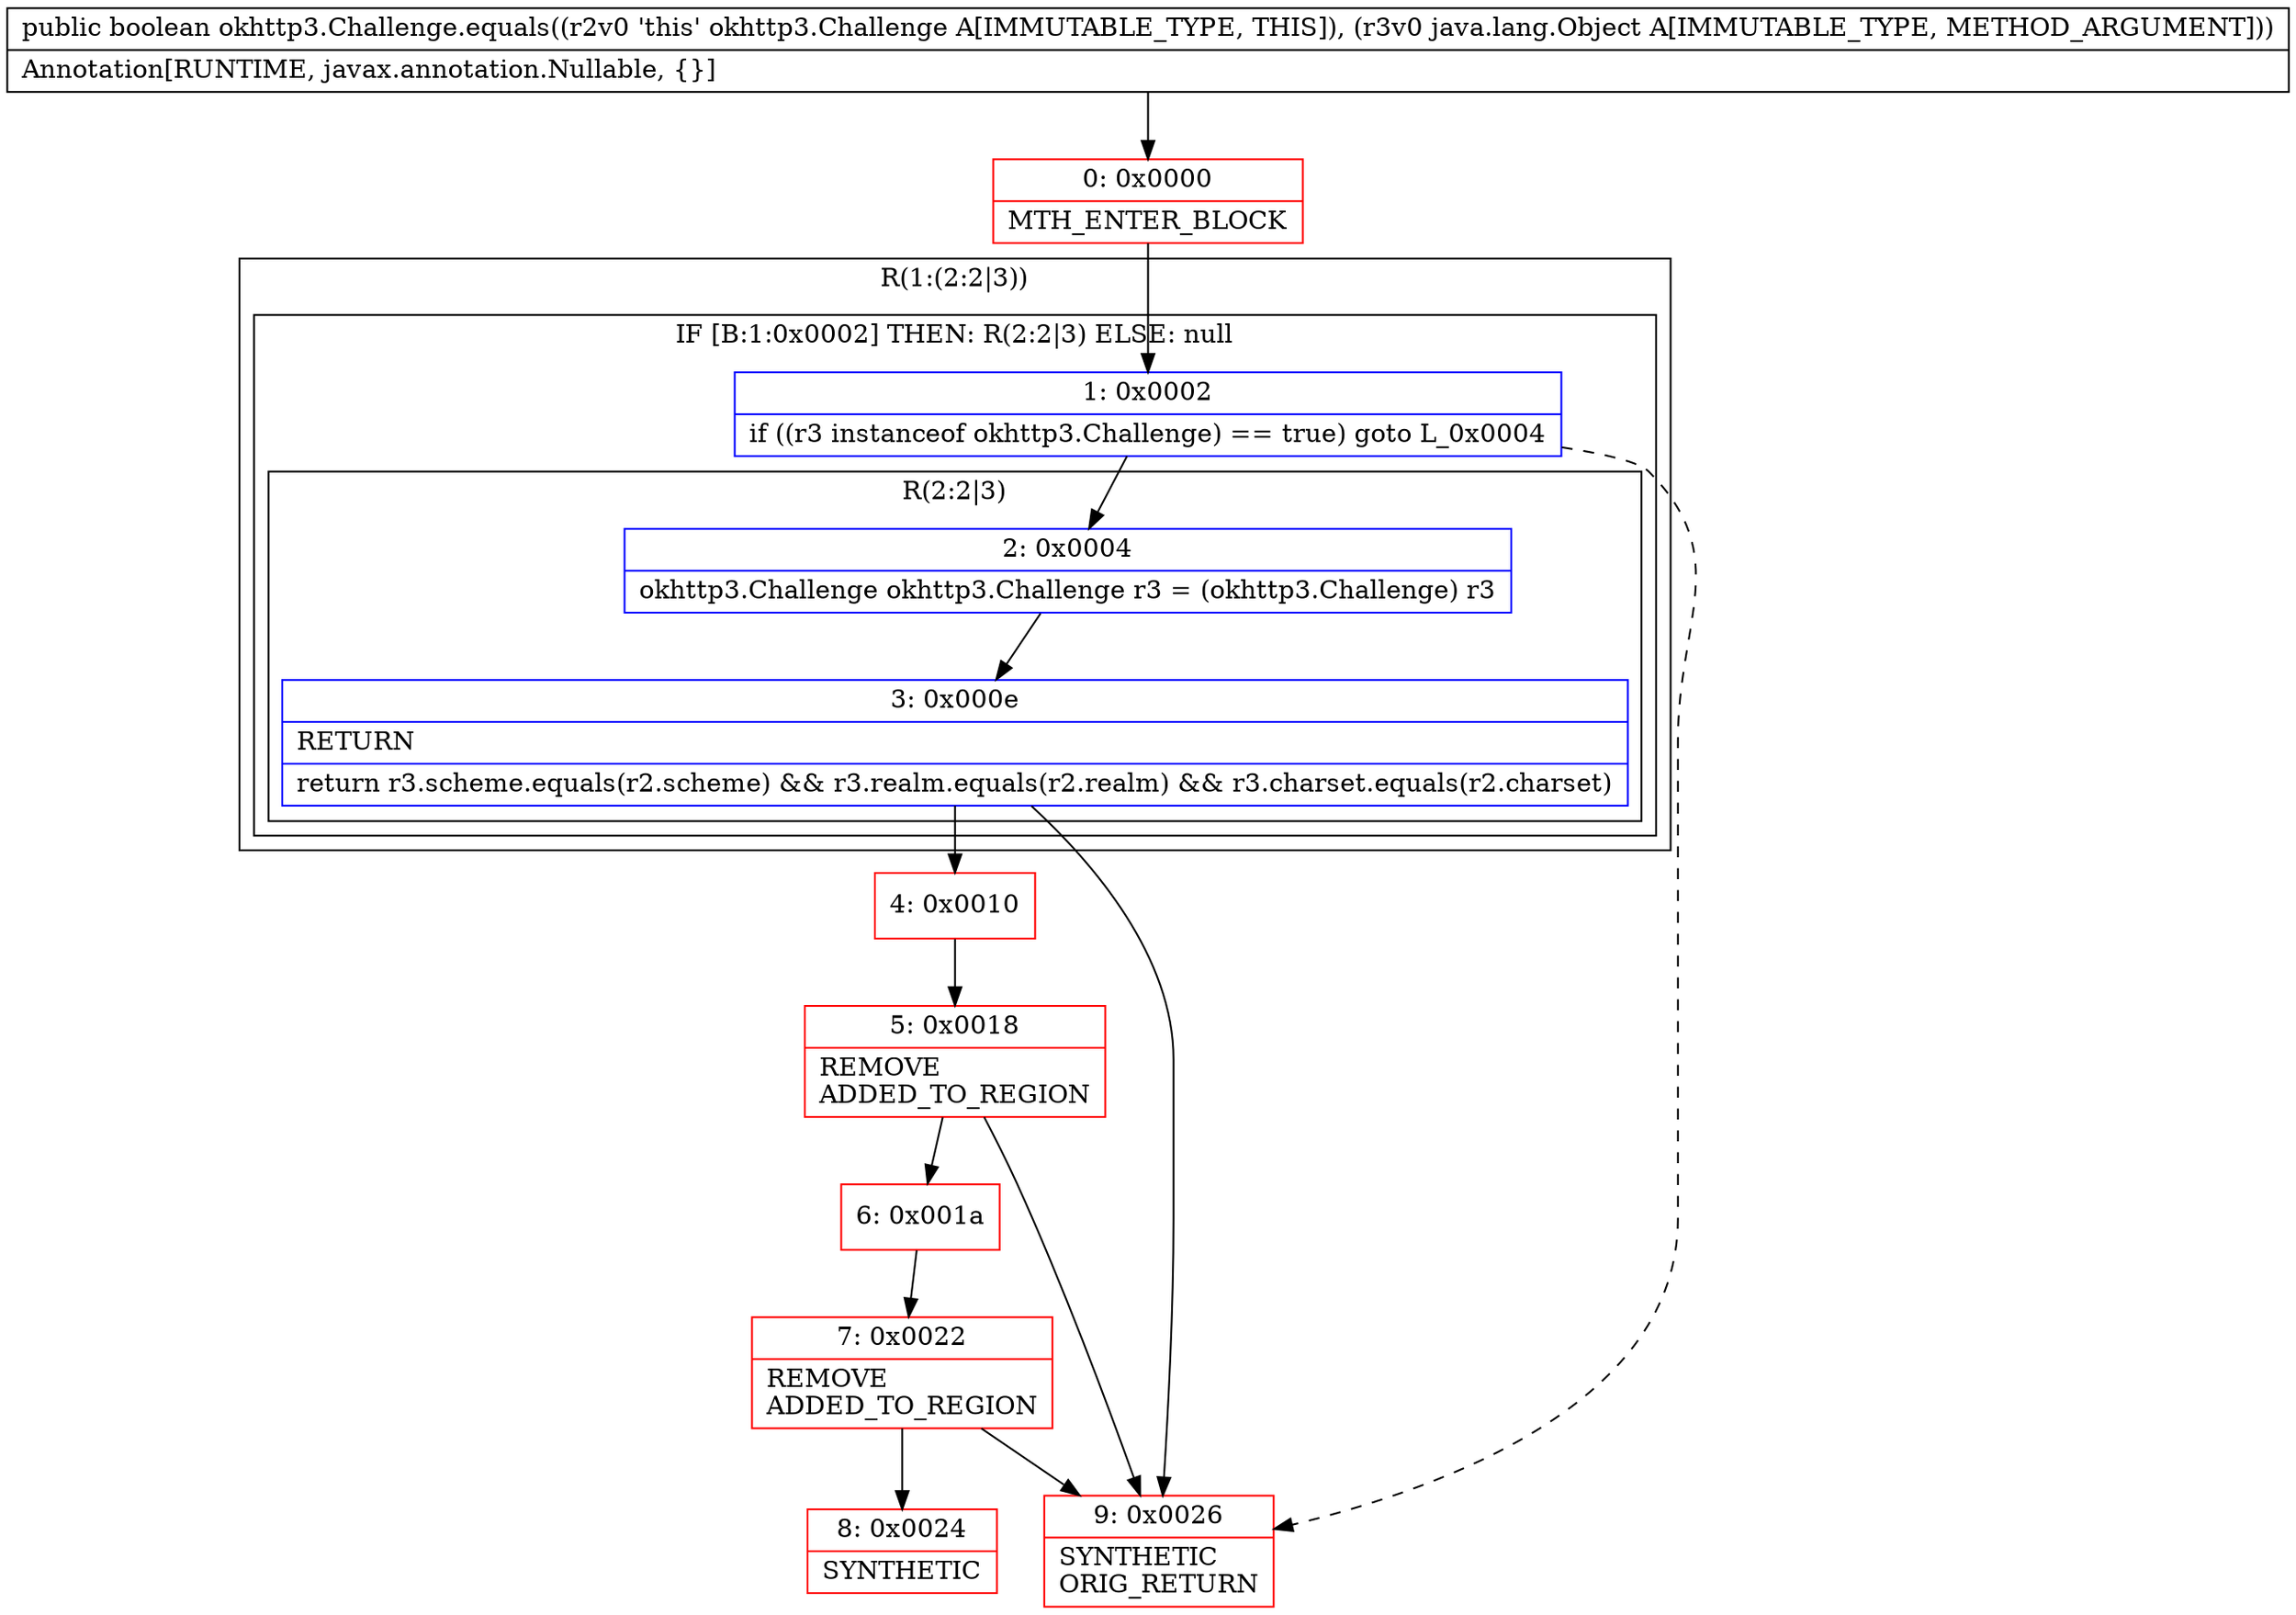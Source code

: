 digraph "CFG forokhttp3.Challenge.equals(Ljava\/lang\/Object;)Z" {
subgraph cluster_Region_392479494 {
label = "R(1:(2:2|3))";
node [shape=record,color=blue];
subgraph cluster_IfRegion_2137718740 {
label = "IF [B:1:0x0002] THEN: R(2:2|3) ELSE: null";
node [shape=record,color=blue];
Node_1 [shape=record,label="{1\:\ 0x0002|if ((r3 instanceof okhttp3.Challenge) == true) goto L_0x0004\l}"];
subgraph cluster_Region_1423185326 {
label = "R(2:2|3)";
node [shape=record,color=blue];
Node_2 [shape=record,label="{2\:\ 0x0004|okhttp3.Challenge okhttp3.Challenge r3 = (okhttp3.Challenge) r3\l}"];
Node_3 [shape=record,label="{3\:\ 0x000e|RETURN\l|return r3.scheme.equals(r2.scheme) && r3.realm.equals(r2.realm) && r3.charset.equals(r2.charset)\l}"];
}
}
}
Node_0 [shape=record,color=red,label="{0\:\ 0x0000|MTH_ENTER_BLOCK\l}"];
Node_4 [shape=record,color=red,label="{4\:\ 0x0010}"];
Node_5 [shape=record,color=red,label="{5\:\ 0x0018|REMOVE\lADDED_TO_REGION\l}"];
Node_6 [shape=record,color=red,label="{6\:\ 0x001a}"];
Node_7 [shape=record,color=red,label="{7\:\ 0x0022|REMOVE\lADDED_TO_REGION\l}"];
Node_8 [shape=record,color=red,label="{8\:\ 0x0024|SYNTHETIC\l}"];
Node_9 [shape=record,color=red,label="{9\:\ 0x0026|SYNTHETIC\lORIG_RETURN\l}"];
MethodNode[shape=record,label="{public boolean okhttp3.Challenge.equals((r2v0 'this' okhttp3.Challenge A[IMMUTABLE_TYPE, THIS]), (r3v0 java.lang.Object A[IMMUTABLE_TYPE, METHOD_ARGUMENT]))  | Annotation[RUNTIME, javax.annotation.Nullable, \{\}]\l}"];
MethodNode -> Node_0;
Node_1 -> Node_2;
Node_1 -> Node_9[style=dashed];
Node_2 -> Node_3;
Node_3 -> Node_4;
Node_3 -> Node_9;
Node_0 -> Node_1;
Node_4 -> Node_5;
Node_5 -> Node_6;
Node_5 -> Node_9;
Node_6 -> Node_7;
Node_7 -> Node_8;
Node_7 -> Node_9;
}

